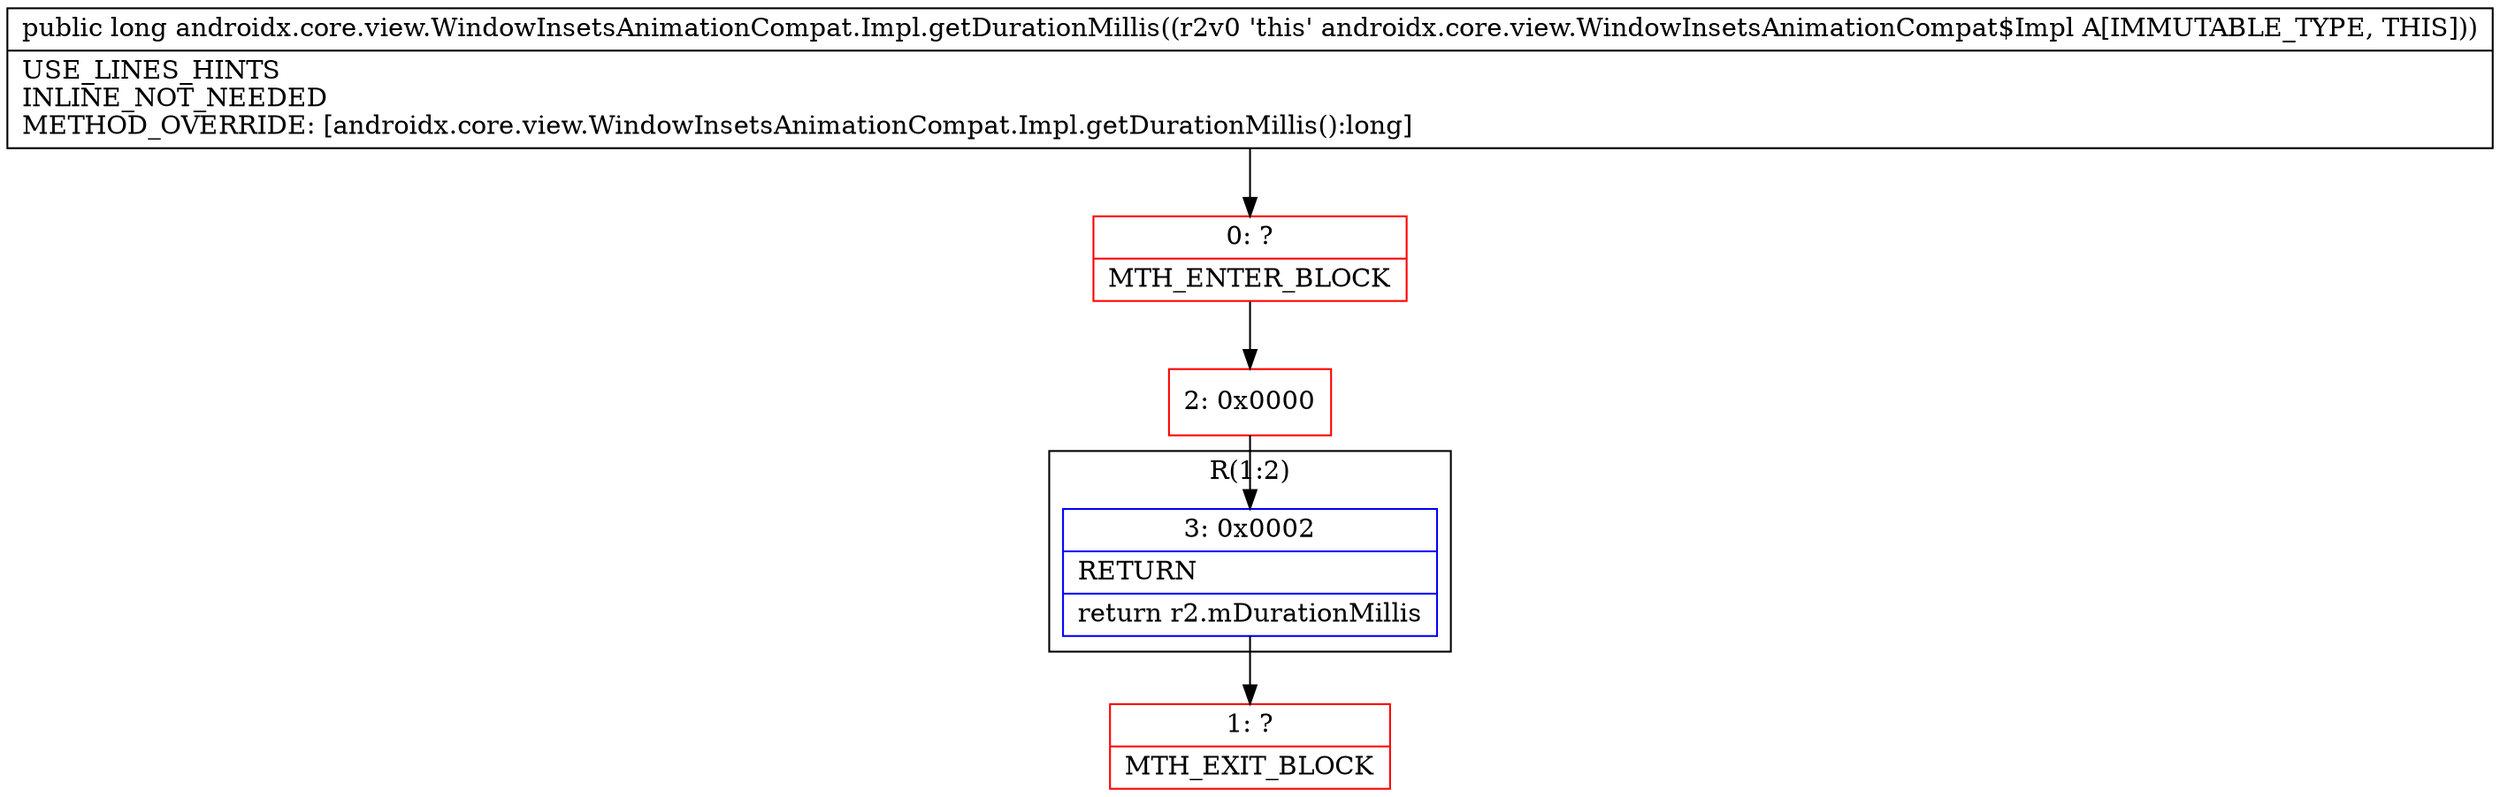 digraph "CFG forandroidx.core.view.WindowInsetsAnimationCompat.Impl.getDurationMillis()J" {
subgraph cluster_Region_827279209 {
label = "R(1:2)";
node [shape=record,color=blue];
Node_3 [shape=record,label="{3\:\ 0x0002|RETURN\l|return r2.mDurationMillis\l}"];
}
Node_0 [shape=record,color=red,label="{0\:\ ?|MTH_ENTER_BLOCK\l}"];
Node_2 [shape=record,color=red,label="{2\:\ 0x0000}"];
Node_1 [shape=record,color=red,label="{1\:\ ?|MTH_EXIT_BLOCK\l}"];
MethodNode[shape=record,label="{public long androidx.core.view.WindowInsetsAnimationCompat.Impl.getDurationMillis((r2v0 'this' androidx.core.view.WindowInsetsAnimationCompat$Impl A[IMMUTABLE_TYPE, THIS]))  | USE_LINES_HINTS\lINLINE_NOT_NEEDED\lMETHOD_OVERRIDE: [androidx.core.view.WindowInsetsAnimationCompat.Impl.getDurationMillis():long]\l}"];
MethodNode -> Node_0;Node_3 -> Node_1;
Node_0 -> Node_2;
Node_2 -> Node_3;
}

